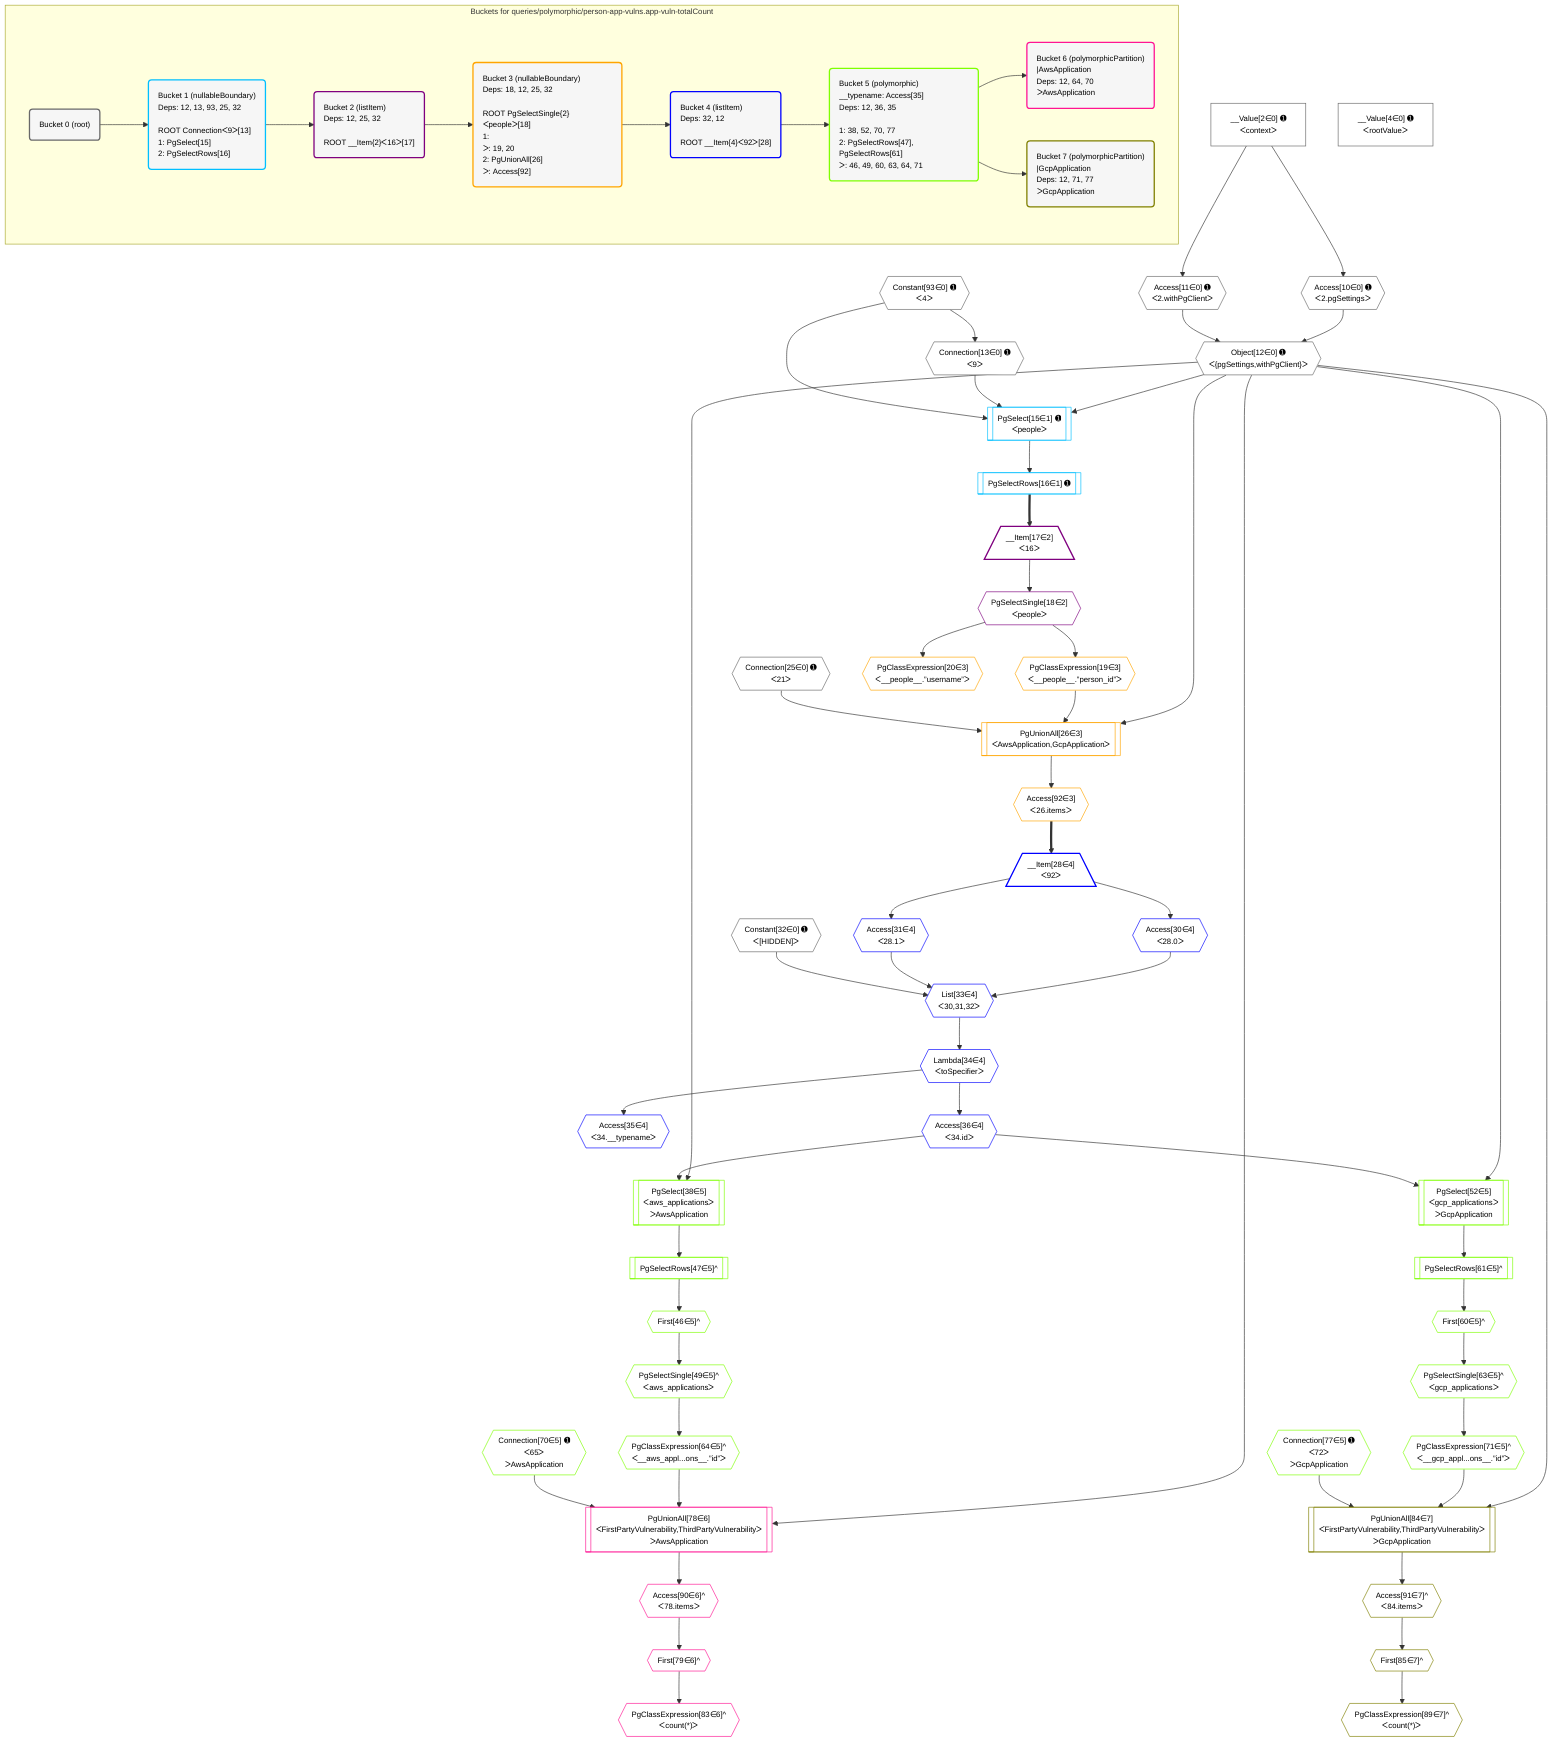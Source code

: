 %%{init: {'themeVariables': { 'fontSize': '12px'}}}%%
graph TD
    classDef path fill:#eee,stroke:#000,color:#000
    classDef plan fill:#fff,stroke-width:1px,color:#000
    classDef itemplan fill:#fff,stroke-width:2px,color:#000
    classDef unbatchedplan fill:#dff,stroke-width:1px,color:#000
    classDef sideeffectplan fill:#fcc,stroke-width:2px,color:#000
    classDef bucket fill:#f6f6f6,color:#000,stroke-width:2px,text-align:left

    subgraph "Buckets for queries/polymorphic/person-app-vulns.app-vuln-totalCount"
    Bucket0("Bucket 0 (root)"):::bucket
    Bucket1("Bucket 1 (nullableBoundary)<br />Deps: 12, 13, 93, 25, 32<br /><br />ROOT Connectionᐸ9ᐳ[13]<br />1: PgSelect[15]<br />2: PgSelectRows[16]"):::bucket
    Bucket2("Bucket 2 (listItem)<br />Deps: 12, 25, 32<br /><br />ROOT __Item{2}ᐸ16ᐳ[17]"):::bucket
    Bucket3("Bucket 3 (nullableBoundary)<br />Deps: 18, 12, 25, 32<br /><br />ROOT PgSelectSingle{2}ᐸpeopleᐳ[18]<br />1: <br />ᐳ: 19, 20<br />2: PgUnionAll[26]<br />ᐳ: Access[92]"):::bucket
    Bucket4("Bucket 4 (listItem)<br />Deps: 32, 12<br /><br />ROOT __Item{4}ᐸ92ᐳ[28]"):::bucket
    Bucket5("Bucket 5 (polymorphic)<br />__typename: Access[35]<br />Deps: 12, 36, 35<br /><br />1: 38, 52, 70, 77<br />2: PgSelectRows[47], PgSelectRows[61]<br />ᐳ: 46, 49, 60, 63, 64, 71"):::bucket
    Bucket6("Bucket 6 (polymorphicPartition)<br />|AwsApplication<br />Deps: 12, 64, 70<br />ᐳAwsApplication"):::bucket
    Bucket7("Bucket 7 (polymorphicPartition)<br />|GcpApplication<br />Deps: 12, 71, 77<br />ᐳGcpApplication"):::bucket
    end
    Bucket0 --> Bucket1
    Bucket1 --> Bucket2
    Bucket2 --> Bucket3
    Bucket3 --> Bucket4
    Bucket4 --> Bucket5
    Bucket5 --> Bucket6 & Bucket7

    %% plan dependencies
    Object12{{"Object[12∈0] ➊<br />ᐸ{pgSettings,withPgClient}ᐳ"}}:::plan
    Access10{{"Access[10∈0] ➊<br />ᐸ2.pgSettingsᐳ"}}:::plan
    Access11{{"Access[11∈0] ➊<br />ᐸ2.withPgClientᐳ"}}:::plan
    Access10 & Access11 --> Object12
    __Value2["__Value[2∈0] ➊<br />ᐸcontextᐳ"]:::plan
    __Value2 --> Access10
    __Value2 --> Access11
    Connection13{{"Connection[13∈0] ➊<br />ᐸ9ᐳ"}}:::plan
    Constant93{{"Constant[93∈0] ➊<br />ᐸ4ᐳ"}}:::plan
    Constant93 --> Connection13
    __Value4["__Value[4∈0] ➊<br />ᐸrootValueᐳ"]:::plan
    Connection25{{"Connection[25∈0] ➊<br />ᐸ21ᐳ"}}:::plan
    Constant32{{"Constant[32∈0] ➊<br />ᐸ[HIDDEN]ᐳ"}}:::plan
    PgSelect15[["PgSelect[15∈1] ➊<br />ᐸpeopleᐳ"]]:::plan
    Object12 & Connection13 & Constant93 --> PgSelect15
    PgSelectRows16[["PgSelectRows[16∈1] ➊"]]:::plan
    PgSelect15 --> PgSelectRows16
    __Item17[/"__Item[17∈2]<br />ᐸ16ᐳ"\]:::itemplan
    PgSelectRows16 ==> __Item17
    PgSelectSingle18{{"PgSelectSingle[18∈2]<br />ᐸpeopleᐳ"}}:::plan
    __Item17 --> PgSelectSingle18
    PgUnionAll26[["PgUnionAll[26∈3]<br />ᐸAwsApplication,GcpApplicationᐳ"]]:::plan
    PgClassExpression19{{"PgClassExpression[19∈3]<br />ᐸ__people__.”person_id”ᐳ"}}:::plan
    Object12 & PgClassExpression19 & Connection25 --> PgUnionAll26
    PgSelectSingle18 --> PgClassExpression19
    PgClassExpression20{{"PgClassExpression[20∈3]<br />ᐸ__people__.”username”ᐳ"}}:::plan
    PgSelectSingle18 --> PgClassExpression20
    Access92{{"Access[92∈3]<br />ᐸ26.itemsᐳ"}}:::plan
    PgUnionAll26 --> Access92
    List33{{"List[33∈4]<br />ᐸ30,31,32ᐳ"}}:::plan
    Access30{{"Access[30∈4]<br />ᐸ28.0ᐳ"}}:::plan
    Access31{{"Access[31∈4]<br />ᐸ28.1ᐳ"}}:::plan
    Access30 & Access31 & Constant32 --> List33
    __Item28[/"__Item[28∈4]<br />ᐸ92ᐳ"\]:::itemplan
    Access92 ==> __Item28
    __Item28 --> Access30
    __Item28 --> Access31
    Lambda34{{"Lambda[34∈4]<br />ᐸtoSpecifierᐳ"}}:::plan
    List33 --> Lambda34
    Access35{{"Access[35∈4]<br />ᐸ34.__typenameᐳ"}}:::plan
    Lambda34 --> Access35
    Access36{{"Access[36∈4]<br />ᐸ34.idᐳ"}}:::plan
    Lambda34 --> Access36
    PgSelect38[["PgSelect[38∈5]<br />ᐸaws_applicationsᐳ<br />ᐳAwsApplication"]]:::plan
    Object12 & Access36 --> PgSelect38
    PgSelect52[["PgSelect[52∈5]<br />ᐸgcp_applicationsᐳ<br />ᐳGcpApplication"]]:::plan
    Object12 & Access36 --> PgSelect52
    First46{{"First[46∈5]^"}}:::plan
    PgSelectRows47[["PgSelectRows[47∈5]^"]]:::plan
    PgSelectRows47 --> First46
    PgSelect38 --> PgSelectRows47
    PgSelectSingle49{{"PgSelectSingle[49∈5]^<br />ᐸaws_applicationsᐳ"}}:::plan
    First46 --> PgSelectSingle49
    First60{{"First[60∈5]^"}}:::plan
    PgSelectRows61[["PgSelectRows[61∈5]^"]]:::plan
    PgSelectRows61 --> First60
    PgSelect52 --> PgSelectRows61
    PgSelectSingle63{{"PgSelectSingle[63∈5]^<br />ᐸgcp_applicationsᐳ"}}:::plan
    First60 --> PgSelectSingle63
    PgClassExpression64{{"PgClassExpression[64∈5]^<br />ᐸ__aws_appl...ons__.”id”ᐳ"}}:::plan
    PgSelectSingle49 --> PgClassExpression64
    PgClassExpression71{{"PgClassExpression[71∈5]^<br />ᐸ__gcp_appl...ons__.”id”ᐳ"}}:::plan
    PgSelectSingle63 --> PgClassExpression71
    Connection70{{"Connection[70∈5] ➊<br />ᐸ65ᐳ<br />ᐳAwsApplication"}}:::plan
    Connection77{{"Connection[77∈5] ➊<br />ᐸ72ᐳ<br />ᐳGcpApplication"}}:::plan
    PgUnionAll78[["PgUnionAll[78∈6]<br />ᐸFirstPartyVulnerability,ThirdPartyVulnerabilityᐳ<br />ᐳAwsApplication"]]:::plan
    Object12 & PgClassExpression64 & Connection70 --> PgUnionAll78
    First79{{"First[79∈6]^"}}:::plan
    Access90{{"Access[90∈6]^<br />ᐸ78.itemsᐳ"}}:::plan
    Access90 --> First79
    PgClassExpression83{{"PgClassExpression[83∈6]^<br />ᐸcount(*)ᐳ"}}:::plan
    First79 --> PgClassExpression83
    PgUnionAll78 --> Access90
    PgUnionAll84[["PgUnionAll[84∈7]<br />ᐸFirstPartyVulnerability,ThirdPartyVulnerabilityᐳ<br />ᐳGcpApplication"]]:::plan
    Object12 & PgClassExpression71 & Connection77 --> PgUnionAll84
    First85{{"First[85∈7]^"}}:::plan
    Access91{{"Access[91∈7]^<br />ᐸ84.itemsᐳ"}}:::plan
    Access91 --> First85
    PgClassExpression89{{"PgClassExpression[89∈7]^<br />ᐸcount(*)ᐳ"}}:::plan
    First85 --> PgClassExpression89
    PgUnionAll84 --> Access91

    %% define steps
    classDef bucket0 stroke:#696969
    class Bucket0,__Value2,__Value4,Access10,Access11,Object12,Connection13,Connection25,Constant32,Constant93 bucket0
    classDef bucket1 stroke:#00bfff
    class Bucket1,PgSelect15,PgSelectRows16 bucket1
    classDef bucket2 stroke:#7f007f
    class Bucket2,__Item17,PgSelectSingle18 bucket2
    classDef bucket3 stroke:#ffa500
    class Bucket3,PgClassExpression19,PgClassExpression20,PgUnionAll26,Access92 bucket3
    classDef bucket4 stroke:#0000ff
    class Bucket4,__Item28,Access30,Access31,List33,Lambda34,Access35,Access36 bucket4
    classDef bucket5 stroke:#7fff00
    class Bucket5,PgSelect38,First46,PgSelectRows47,PgSelectSingle49,PgSelect52,First60,PgSelectRows61,PgSelectSingle63,PgClassExpression64,Connection70,PgClassExpression71,Connection77 bucket5
    classDef bucket6 stroke:#ff1493
    class Bucket6,PgUnionAll78,First79,PgClassExpression83,Access90 bucket6
    classDef bucket7 stroke:#808000
    class Bucket7,PgUnionAll84,First85,PgClassExpression89,Access91 bucket7